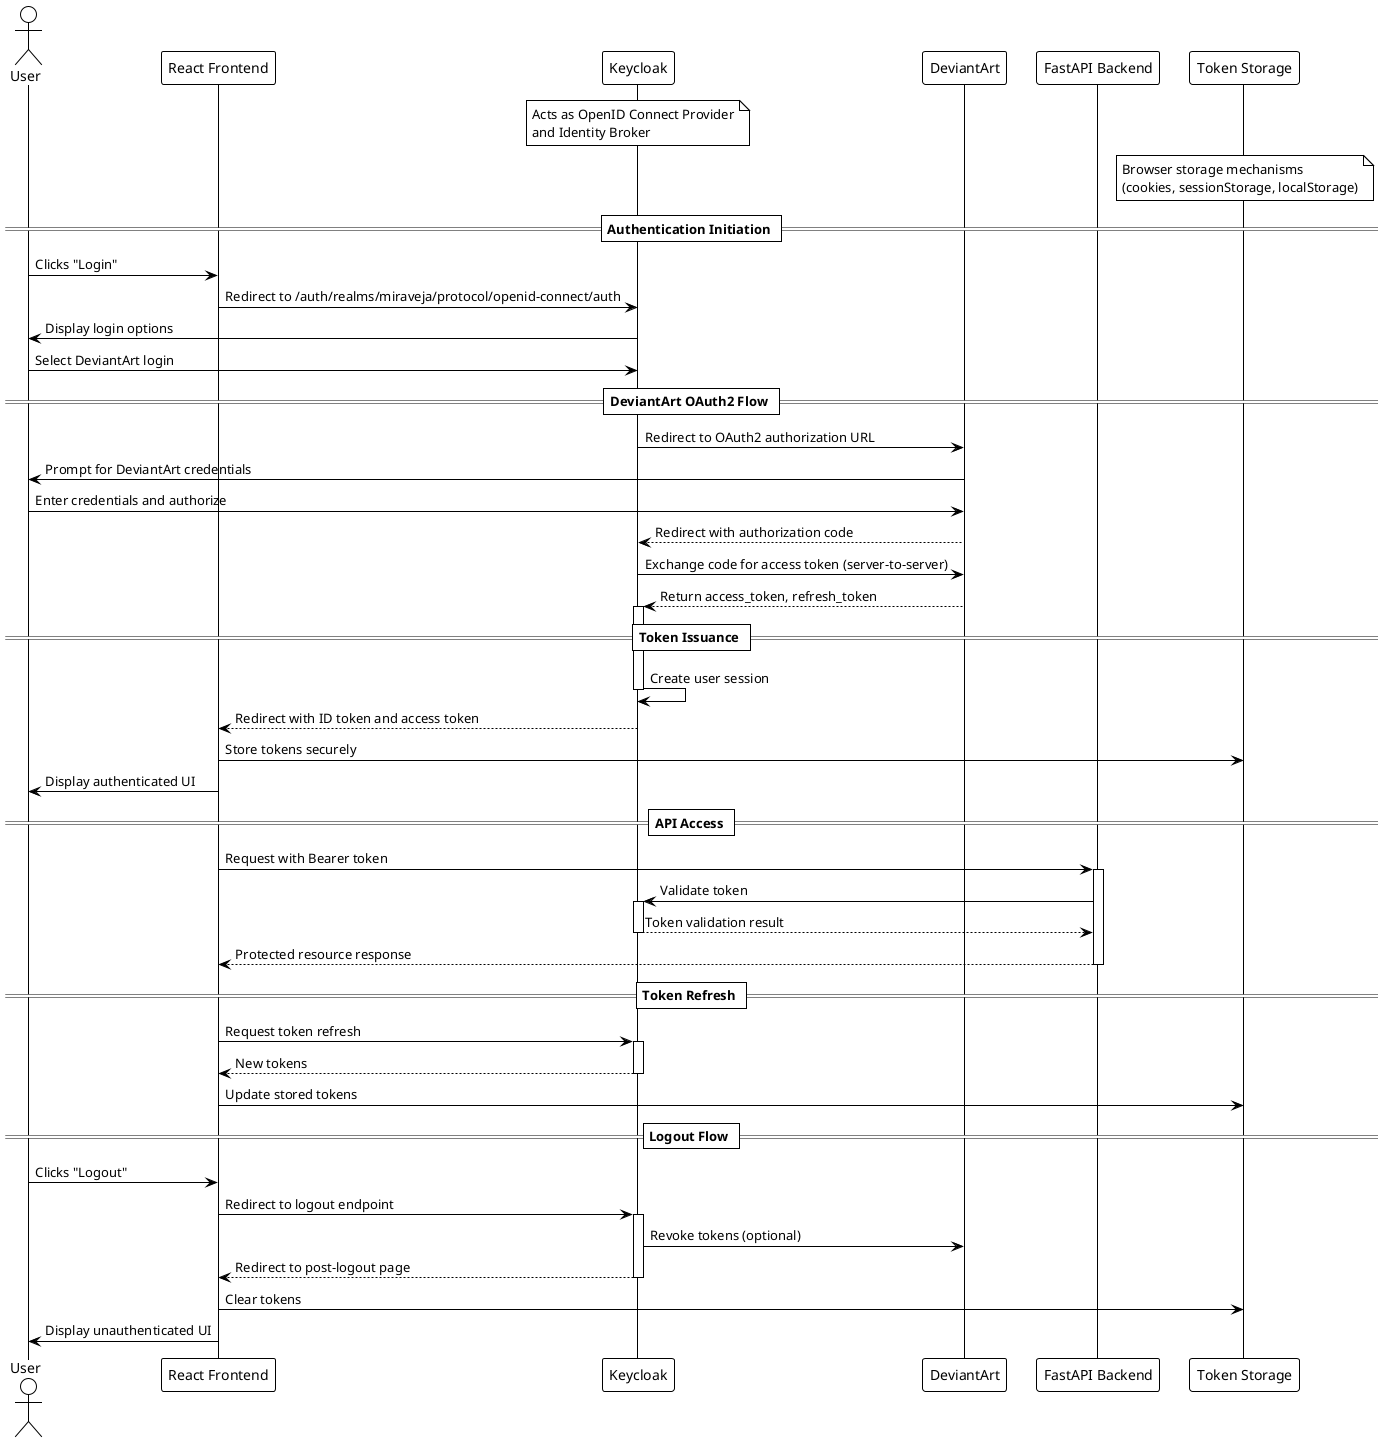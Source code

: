 @startuml DeviantArt Authentication Flow for MiraVeja
!theme plain

!define USER actor

skinparam backgroundColor white
skinparam handwritten false
skinparam defaultFontName Arial

actor "User" as User
participant "React Frontend" as Frontend
participant "Keycloak" as Keycloak
participant "DeviantArt" as DeviantArt
participant "FastAPI Backend" as Backend
participant "Token Storage" as TokenStorage

note over Keycloak
  Acts as OpenID Connect Provider
  and Identity Broker
end note

note over TokenStorage
  Browser storage mechanisms
  (cookies, sessionStorage, localStorage)
end note

== Authentication Initiation ==
User -> Frontend: Clicks "Login"
Frontend -> Keycloak: Redirect to /auth/realms/miraveja/protocol/openid-connect/auth
Keycloak -> User: Display login options
User -> Keycloak: Select DeviantArt login

== DeviantArt OAuth2 Flow ==
Keycloak -> DeviantArt: Redirect to OAuth2 authorization URL
DeviantArt -> User: Prompt for DeviantArt credentials
User -> DeviantArt: Enter credentials and authorize
DeviantArt --> Keycloak: Redirect with authorization code
Keycloak -> DeviantArt: Exchange code for access token (server-to-server)
DeviantArt --> Keycloak: Return access_token, refresh_token

== Token Issuance ==
activate Keycloak
Keycloak -> Keycloak: Create user session
deactivate Keycloak
Keycloak --> Frontend: Redirect with ID token and access token
Frontend -> TokenStorage: Store tokens securely
Frontend -> User: Display authenticated UI

== API Access ==
Frontend -> Backend: Request with Bearer token
activate Backend
Backend -> Keycloak: Validate token
activate Keycloak
Keycloak --> Backend: Token validation result
deactivate Keycloak
Backend --> Frontend: Protected resource response
deactivate Backend

== Token Refresh ==
Frontend -> Keycloak: Request token refresh
activate Keycloak
Keycloak --> Frontend: New tokens
deactivate Keycloak
Frontend -> TokenStorage: Update stored tokens

== Logout Flow ==
User -> Frontend: Clicks "Logout"
Frontend -> Keycloak: Redirect to logout endpoint
activate Keycloak
Keycloak -> DeviantArt: Revoke tokens (optional)
Keycloak --> Frontend: Redirect to post-logout page
deactivate Keycloak
Frontend -> TokenStorage: Clear tokens
Frontend -> User: Display unauthenticated UI

@enduml